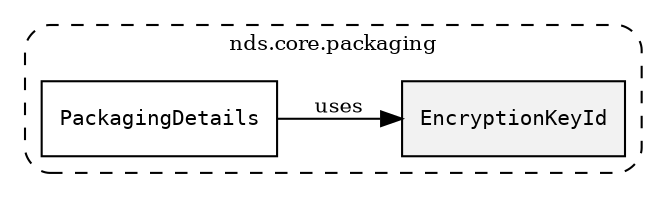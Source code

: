 /**
 * This dot file creates symbol collaboration diagram for EncryptionKeyId.
 */
digraph ZSERIO
{
    node [shape=box, fontsize=10];
    rankdir="LR";
    fontsize=10;
    tooltip="EncryptionKeyId collaboration diagram";

    subgraph "cluster_nds.core.packaging"
    {
        style="dashed, rounded";
        label="nds.core.packaging";
        tooltip="Package nds.core.packaging";
        href="../../../content/packages/nds.core.packaging.html#Package-nds-core-packaging";
        target="_parent";

        "EncryptionKeyId" [style="filled", fillcolor="#0000000D", target="_parent", label=<<font face="monospace"><table align="center" border="0" cellspacing="0" cellpadding="0"><tr><td href="../../../content/packages/nds.core.packaging.html#Subtype-EncryptionKeyId" title="Subtype defined in nds.core.packaging">EncryptionKeyId</td></tr></table></font>>];
        "PackagingDetails" [target="_parent", label=<<font face="monospace"><table align="center" border="0" cellspacing="0" cellpadding="0"><tr><td href="../../../content/packages/nds.core.packaging.html#Structure-PackagingDetails" title="Structure defined in nds.core.packaging">PackagingDetails</td></tr></table></font>>];
    }

    "PackagingDetails" -> "EncryptionKeyId" [label="uses", fontsize=10];
}
